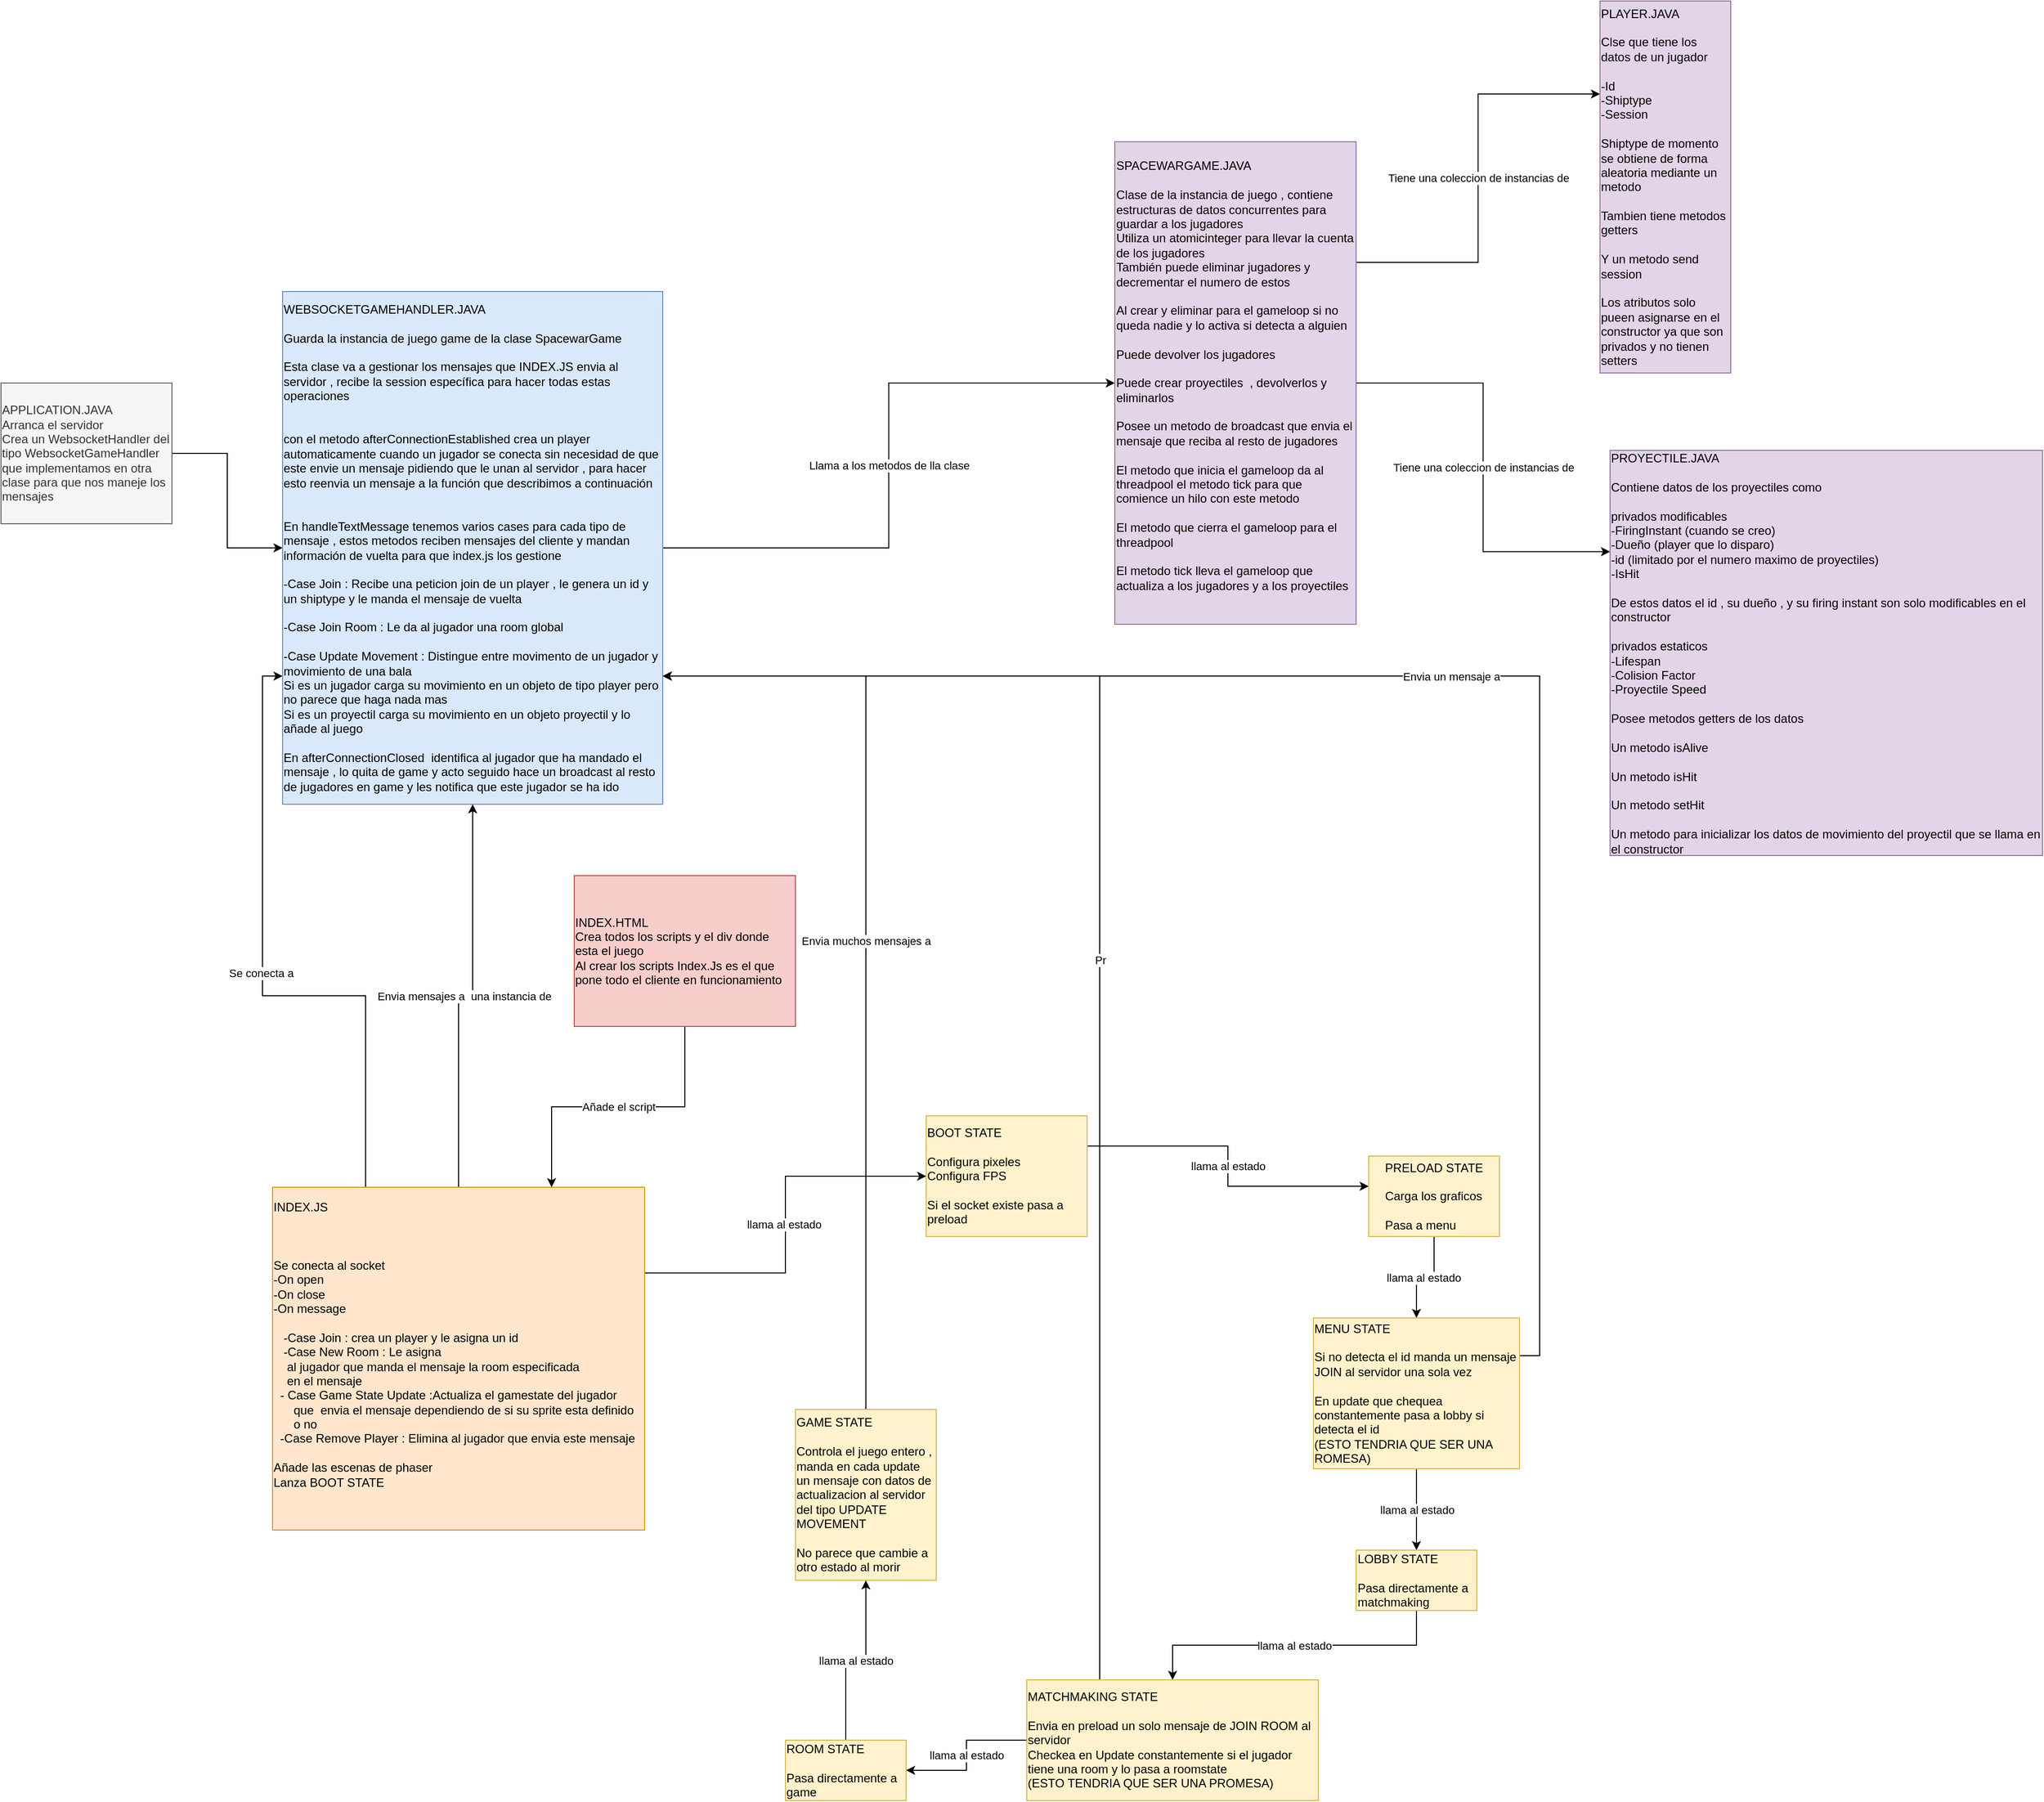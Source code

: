 <mxfile version="10.6.7" type="device"><diagram id="0OnKaEOSSSBgWpa9O8Gt" name="Page-1"><mxGraphModel dx="5887" dy="4656" grid="1" gridSize="10" guides="1" tooltips="1" connect="1" arrows="1" fold="1" page="1" pageScale="1" pageWidth="827" pageHeight="1169" math="0" shadow="0"><root><mxCell id="0"/><mxCell id="1" parent="0"/><mxCell id="JbpxW5feUQKVg07V0GQM-9" value="llama al estado&amp;nbsp;" style="edgeStyle=orthogonalEdgeStyle;rounded=0;orthogonalLoop=1;jettySize=auto;html=1;exitX=1;exitY=0.25;exitDx=0;exitDy=0;entryX=0;entryY=0.5;entryDx=0;entryDy=0;" edge="1" parent="1" source="JbpxW5feUQKVg07V0GQM-1" target="JbpxW5feUQKVg07V0GQM-2"><mxGeometry relative="1" as="geometry"/></mxCell><mxCell id="JbpxW5feUQKVg07V0GQM-28" value="Envia mensajes a&amp;nbsp; una instancia de&amp;nbsp;" style="edgeStyle=orthogonalEdgeStyle;rounded=0;orthogonalLoop=1;jettySize=auto;html=1;exitX=0.5;exitY=0;exitDx=0;exitDy=0;entryX=0.5;entryY=1;entryDx=0;entryDy=0;" edge="1" parent="1" source="JbpxW5feUQKVg07V0GQM-1" target="JbpxW5feUQKVg07V0GQM-21"><mxGeometry relative="1" as="geometry"/></mxCell><mxCell id="JbpxW5feUQKVg07V0GQM-33" value="Se conecta a&amp;nbsp;" style="edgeStyle=orthogonalEdgeStyle;rounded=0;orthogonalLoop=1;jettySize=auto;html=1;exitX=0.25;exitY=0;exitDx=0;exitDy=0;entryX=0;entryY=0.75;entryDx=0;entryDy=0;" edge="1" parent="1" source="JbpxW5feUQKVg07V0GQM-1" target="JbpxW5feUQKVg07V0GQM-21"><mxGeometry relative="1" as="geometry"/></mxCell><mxCell id="JbpxW5feUQKVg07V0GQM-1" value="&lt;div style=&quot;text-align: left&quot;&gt;&lt;span&gt;INDEX.JS&lt;/span&gt;&lt;/div&gt;&lt;div style=&quot;text-align: left&quot;&gt;&lt;br&gt;&lt;/div&gt;&lt;div style=&quot;text-align: left&quot;&gt;&lt;br&gt;&lt;/div&gt;&lt;div style=&quot;text-align: left&quot;&gt;&lt;br&gt;&lt;/div&gt;&lt;div style=&quot;text-align: left&quot;&gt;Se conecta al socket&lt;/div&gt;&lt;div style=&quot;text-align: left&quot;&gt;&lt;span&gt;-On open&lt;/span&gt;&lt;/div&gt;&lt;div style=&quot;text-align: left&quot;&gt;&lt;span&gt;-On close&lt;/span&gt;&lt;/div&gt;&lt;div style=&quot;text-align: left&quot;&gt;&lt;span&gt;-On message&lt;/span&gt;&lt;/div&gt;&lt;div style=&quot;text-align: left&quot;&gt;&lt;span&gt;&lt;br&gt;&lt;/span&gt;&lt;/div&gt;&lt;div style=&quot;text-align: left&quot;&gt;&amp;nbsp; &amp;nbsp;-Case Join : crea un player y le asigna un id&lt;/div&gt;&lt;div style=&quot;text-align: left&quot;&gt;&amp;nbsp; &amp;nbsp;-Case New Room : Le asigna&amp;nbsp;&amp;nbsp;&lt;/div&gt;&lt;div style=&quot;text-align: left&quot;&gt;&amp;nbsp; &amp;nbsp; al jugador que manda el mensaje la room especificada&amp;nbsp;&lt;/div&gt;&lt;div style=&quot;text-align: left&quot;&gt;&amp;nbsp; &amp;nbsp; en el mensaje&lt;/div&gt;&lt;div style=&quot;text-align: left&quot;&gt;&amp;nbsp; - Case Game State Update :Actualiza el gamestate del jugador&amp;nbsp; &amp;nbsp; &amp;nbsp; &amp;nbsp; &amp;nbsp; &amp;nbsp; &amp;nbsp; que&amp;nbsp; envia el mensaje dependiendo de si su sprite esta definido&amp;nbsp; &amp;nbsp; &amp;nbsp; &amp;nbsp; o no&amp;nbsp;&lt;/div&gt;&lt;div style=&quot;text-align: left&quot;&gt;&amp;nbsp; -Case Remove Player : Elimina al jugador que envia este mensaje&lt;/div&gt;&lt;div style=&quot;text-align: left&quot;&gt;&lt;br&gt;&lt;/div&gt;&lt;div style=&quot;text-align: left&quot;&gt;&lt;span&gt;Añade las escenas de phaser&lt;/span&gt;&lt;/div&gt;&lt;div style=&quot;text-align: left&quot;&gt;Lanza BOOT STATE&lt;/div&gt;&lt;br&gt;&lt;br&gt;" style="rounded=0;whiteSpace=wrap;html=1;fillColor=#ffe6cc;strokeColor=#d79b00;" vertex="1" parent="1"><mxGeometry x="-460" y="50" width="370" height="341" as="geometry"/></mxCell><mxCell id="JbpxW5feUQKVg07V0GQM-10" value="llama al estado" style="edgeStyle=orthogonalEdgeStyle;rounded=0;orthogonalLoop=1;jettySize=auto;html=1;exitX=1;exitY=0.25;exitDx=0;exitDy=0;entryX=1;entryY=0.625;entryDx=0;entryDy=0;entryPerimeter=0;" edge="1" parent="1" source="JbpxW5feUQKVg07V0GQM-2" target="JbpxW5feUQKVg07V0GQM-3"><mxGeometry relative="1" as="geometry"/></mxCell><mxCell id="JbpxW5feUQKVg07V0GQM-2" value="&lt;div style=&quot;text-align: left&quot;&gt;&lt;span&gt;BOOT STATE&lt;/span&gt;&lt;/div&gt;&lt;div style=&quot;text-align: left&quot;&gt;&lt;br&gt;&lt;/div&gt;&lt;div style=&quot;text-align: left&quot;&gt;&lt;span&gt;Configura pixeles&amp;nbsp;&lt;/span&gt;&lt;/div&gt;&lt;div style=&quot;text-align: left&quot;&gt;&lt;span&gt;Configura FPS&lt;/span&gt;&lt;/div&gt;&lt;div style=&quot;text-align: left&quot;&gt;&lt;br&gt;&lt;/div&gt;&lt;div style=&quot;text-align: left&quot;&gt;&lt;span&gt;Si el socket existe pasa a preload&lt;/span&gt;&lt;/div&gt;" style="rounded=0;whiteSpace=wrap;html=1;fillColor=#fff2cc;strokeColor=#d6b656;" vertex="1" parent="1"><mxGeometry x="190" y="-21" width="160" height="120" as="geometry"/></mxCell><mxCell id="JbpxW5feUQKVg07V0GQM-11" value="llama al estado&amp;nbsp;" style="edgeStyle=orthogonalEdgeStyle;rounded=0;orthogonalLoop=1;jettySize=auto;html=1;exitX=0.5;exitY=0;exitDx=0;exitDy=0;entryX=0.5;entryY=0;entryDx=0;entryDy=0;" edge="1" parent="1" source="JbpxW5feUQKVg07V0GQM-3" target="JbpxW5feUQKVg07V0GQM-4"><mxGeometry relative="1" as="geometry"/></mxCell><mxCell id="JbpxW5feUQKVg07V0GQM-3" value="PRELOAD STATE&lt;br&gt;&lt;br&gt;&lt;div style=&quot;text-align: left&quot;&gt;Carga los graficos&lt;/div&gt;&lt;div style=&quot;text-align: left&quot;&gt;&lt;br&gt;&lt;/div&gt;&lt;div style=&quot;text-align: left&quot;&gt;Pasa a menu&lt;/div&gt;&lt;div style=&quot;text-align: left&quot;&gt;&lt;/div&gt;" style="rounded=0;whiteSpace=wrap;html=1;direction=west;fillColor=#fff2cc;strokeColor=#d6b656;" vertex="1" parent="1"><mxGeometry x="630" y="19" width="130" height="80" as="geometry"/></mxCell><mxCell id="JbpxW5feUQKVg07V0GQM-12" value="llama al estado" style="edgeStyle=orthogonalEdgeStyle;rounded=0;orthogonalLoop=1;jettySize=auto;html=1;exitX=0.5;exitY=1;exitDx=0;exitDy=0;entryX=0.5;entryY=0;entryDx=0;entryDy=0;" edge="1" parent="1" source="JbpxW5feUQKVg07V0GQM-4" target="JbpxW5feUQKVg07V0GQM-5"><mxGeometry relative="1" as="geometry"/></mxCell><mxCell id="JbpxW5feUQKVg07V0GQM-30" value="Envia un mensaje a" style="edgeStyle=orthogonalEdgeStyle;rounded=0;orthogonalLoop=1;jettySize=auto;html=1;exitX=1;exitY=0.25;exitDx=0;exitDy=0;entryX=1;entryY=0.75;entryDx=0;entryDy=0;" edge="1" parent="1" source="JbpxW5feUQKVg07V0GQM-4" target="JbpxW5feUQKVg07V0GQM-21"><mxGeometry relative="1" as="geometry"/></mxCell><mxCell id="JbpxW5feUQKVg07V0GQM-4" value="&lt;div style=&quot;text-align: left&quot;&gt;&lt;span&gt;MENU STATE&lt;/span&gt;&lt;/div&gt;&lt;div style=&quot;text-align: left&quot;&gt;&lt;br&gt;&lt;/div&gt;&lt;div style=&quot;text-align: left&quot;&gt;&lt;span&gt;Si no detecta el id manda un mensaje JOIN al servidor una sola vez&lt;/span&gt;&lt;/div&gt;&lt;div style=&quot;text-align: left&quot;&gt;&lt;br&gt;&lt;/div&gt;&lt;div style=&quot;text-align: left&quot;&gt;&lt;span&gt;En update que chequea constantemente pasa a lobby si detecta el id&lt;/span&gt;&lt;/div&gt;&lt;div style=&quot;text-align: left&quot;&gt;(ESTO TENDRIA QUE SER UNA ROMESA)&lt;/div&gt;&lt;div style=&quot;text-align: left&quot;&gt;&lt;/div&gt;" style="rounded=0;whiteSpace=wrap;html=1;fillColor=#fff2cc;strokeColor=#d6b656;" vertex="1" parent="1"><mxGeometry x="575" y="180" width="205" height="150" as="geometry"/></mxCell><mxCell id="JbpxW5feUQKVg07V0GQM-13" value="llama al estado" style="edgeStyle=orthogonalEdgeStyle;rounded=0;orthogonalLoop=1;jettySize=auto;html=1;exitX=0.5;exitY=1;exitDx=0;exitDy=0;entryX=0.5;entryY=0;entryDx=0;entryDy=0;" edge="1" parent="1" source="JbpxW5feUQKVg07V0GQM-5" target="JbpxW5feUQKVg07V0GQM-6"><mxGeometry relative="1" as="geometry"/></mxCell><mxCell id="JbpxW5feUQKVg07V0GQM-5" value="&lt;div style=&quot;text-align: left&quot;&gt;&lt;span&gt;LOBBY STATE&lt;/span&gt;&lt;/div&gt;&lt;div style=&quot;text-align: left&quot;&gt;&lt;br&gt;&lt;/div&gt;&lt;div style=&quot;text-align: left&quot;&gt;&lt;span&gt;Pasa directamente a matchmaking&lt;/span&gt;&lt;/div&gt;" style="rounded=0;whiteSpace=wrap;html=1;fillColor=#fff2cc;strokeColor=#d6b656;" vertex="1" parent="1"><mxGeometry x="617.5" y="411" width="120" height="60" as="geometry"/></mxCell><mxCell id="JbpxW5feUQKVg07V0GQM-14" value="llama al estado" style="edgeStyle=orthogonalEdgeStyle;rounded=0;orthogonalLoop=1;jettySize=auto;html=1;exitX=0;exitY=0.5;exitDx=0;exitDy=0;entryX=1;entryY=0.5;entryDx=0;entryDy=0;" edge="1" parent="1" source="JbpxW5feUQKVg07V0GQM-6" target="JbpxW5feUQKVg07V0GQM-7"><mxGeometry relative="1" as="geometry"/></mxCell><mxCell id="JbpxW5feUQKVg07V0GQM-31" value="Pr" style="edgeStyle=orthogonalEdgeStyle;rounded=0;orthogonalLoop=1;jettySize=auto;html=1;exitX=0.25;exitY=0;exitDx=0;exitDy=0;entryX=1;entryY=0.75;entryDx=0;entryDy=0;" edge="1" parent="1" source="JbpxW5feUQKVg07V0GQM-6" target="JbpxW5feUQKVg07V0GQM-21"><mxGeometry relative="1" as="geometry"/></mxCell><mxCell id="JbpxW5feUQKVg07V0GQM-6" value="&lt;div style=&quot;text-align: left&quot;&gt;&lt;span&gt;MATCHMAKING STATE&lt;/span&gt;&lt;/div&gt;&lt;div style=&quot;text-align: left&quot;&gt;&lt;br&gt;&lt;/div&gt;&lt;div style=&quot;text-align: left&quot;&gt;&lt;span&gt;Envia en preload un solo mensaje de JOIN ROOM al servidor&lt;/span&gt;&lt;/div&gt;&lt;div style=&quot;text-align: left&quot;&gt;&lt;span&gt;Checkea en Update constantemente si el jugador tiene una room y lo pasa a roomstate&lt;/span&gt;&lt;/div&gt;&lt;div style=&quot;text-align: left&quot;&gt;&lt;span&gt;(ESTO TENDRIA QUE SER UNA PROMESA)&amp;nbsp;&lt;/span&gt;&lt;/div&gt;" style="rounded=0;whiteSpace=wrap;html=1;fillColor=#fff2cc;strokeColor=#d6b656;" vertex="1" parent="1"><mxGeometry x="290" y="540" width="290" height="120" as="geometry"/></mxCell><mxCell id="JbpxW5feUQKVg07V0GQM-16" value="llama al estado" style="edgeStyle=orthogonalEdgeStyle;rounded=0;orthogonalLoop=1;jettySize=auto;html=1;exitX=0.5;exitY=0;exitDx=0;exitDy=0;entryX=0.5;entryY=1;entryDx=0;entryDy=0;" edge="1" parent="1" source="JbpxW5feUQKVg07V0GQM-7" target="JbpxW5feUQKVg07V0GQM-8"><mxGeometry relative="1" as="geometry"/></mxCell><mxCell id="JbpxW5feUQKVg07V0GQM-7" value="&lt;div style=&quot;text-align: left&quot;&gt;&lt;span&gt;ROOM STATE&lt;/span&gt;&lt;/div&gt;&lt;div style=&quot;text-align: left&quot;&gt;&lt;br&gt;&lt;/div&gt;&lt;div style=&quot;text-align: left&quot;&gt;&lt;span&gt;Pasa directamente a game&lt;/span&gt;&lt;/div&gt;" style="rounded=0;whiteSpace=wrap;html=1;fillColor=#fff2cc;strokeColor=#d6b656;" vertex="1" parent="1"><mxGeometry x="50" y="600" width="120" height="60" as="geometry"/></mxCell><mxCell id="JbpxW5feUQKVg07V0GQM-32" value="Envia muchos mensajes a" style="edgeStyle=orthogonalEdgeStyle;rounded=0;orthogonalLoop=1;jettySize=auto;html=1;exitX=0.5;exitY=0;exitDx=0;exitDy=0;entryX=1;entryY=0.75;entryDx=0;entryDy=0;" edge="1" parent="1" source="JbpxW5feUQKVg07V0GQM-8" target="JbpxW5feUQKVg07V0GQM-21"><mxGeometry relative="1" as="geometry"/></mxCell><mxCell id="JbpxW5feUQKVg07V0GQM-8" value="&lt;div style=&quot;text-align: left&quot;&gt;&lt;span&gt;GAME STATE&amp;nbsp;&lt;/span&gt;&lt;/div&gt;&lt;div style=&quot;text-align: left&quot;&gt;&lt;br&gt;&lt;/div&gt;&lt;div style=&quot;text-align: left&quot;&gt;&lt;span&gt;Controla el juego entero , manda en cada update un mensaje con datos de actualizacion al servidor del tipo UPDATE MOVEMENT&lt;/span&gt;&lt;/div&gt;&lt;div style=&quot;text-align: left&quot;&gt;&lt;br&gt;&lt;/div&gt;&lt;div style=&quot;text-align: left&quot;&gt;&lt;span&gt;No parece que cambie a otro estado al morir&lt;/span&gt;&lt;/div&gt;" style="rounded=0;whiteSpace=wrap;html=1;fillColor=#fff2cc;strokeColor=#d6b656;" vertex="1" parent="1"><mxGeometry x="60" y="271" width="140" height="170" as="geometry"/></mxCell><mxCell id="JbpxW5feUQKVg07V0GQM-27" value="Añade el script" style="edgeStyle=orthogonalEdgeStyle;rounded=0;orthogonalLoop=1;jettySize=auto;html=1;exitX=0.5;exitY=1;exitDx=0;exitDy=0;entryX=0.75;entryY=0;entryDx=0;entryDy=0;" edge="1" parent="1" source="JbpxW5feUQKVg07V0GQM-17" target="JbpxW5feUQKVg07V0GQM-1"><mxGeometry relative="1" as="geometry"/></mxCell><mxCell id="JbpxW5feUQKVg07V0GQM-17" value="&lt;div style=&quot;text-align: left&quot;&gt;&lt;span&gt;INDEX.HTML&lt;/span&gt;&lt;/div&gt;&lt;div style=&quot;text-align: left&quot;&gt;&lt;span&gt;Crea todos los scripts y el div donde esta el juego&lt;/span&gt;&lt;/div&gt;&lt;div style=&quot;text-align: left&quot;&gt;&lt;span&gt;Al crear los scripts Index.Js es el que pone todo el cliente en funcionamiento&lt;/span&gt;&lt;/div&gt;" style="rounded=0;whiteSpace=wrap;html=1;fillColor=#f8cecc;strokeColor=#b85450;" vertex="1" parent="1"><mxGeometry x="-160" y="-260" width="220" height="150" as="geometry"/></mxCell><mxCell id="JbpxW5feUQKVg07V0GQM-22" style="edgeStyle=orthogonalEdgeStyle;rounded=0;orthogonalLoop=1;jettySize=auto;html=1;exitX=1;exitY=0.5;exitDx=0;exitDy=0;entryX=0;entryY=0.5;entryDx=0;entryDy=0;" edge="1" parent="1" source="JbpxW5feUQKVg07V0GQM-20" target="JbpxW5feUQKVg07V0GQM-21"><mxGeometry relative="1" as="geometry"/></mxCell><mxCell id="JbpxW5feUQKVg07V0GQM-20" value="&lt;div style=&quot;text-align: left&quot;&gt;&lt;span&gt;APPLICATION.JAVA&lt;/span&gt;&lt;/div&gt;&lt;div style=&quot;text-align: left&quot;&gt;&lt;span&gt;Arranca el servidor&amp;nbsp;&lt;/span&gt;&lt;/div&gt;&lt;div style=&quot;text-align: left&quot;&gt;&lt;span&gt;Crea un WebsocketHandler del tipo WebsocketGameHandler que implementamos en otra clase para que nos maneje los mensajes&lt;/span&gt;&lt;/div&gt;" style="rounded=0;whiteSpace=wrap;html=1;shadow=0;glass=0;comic=0;fillColor=#f5f5f5;strokeColor=#666666;fontColor=#333333;" vertex="1" parent="1"><mxGeometry x="-730" y="-750" width="170" height="140" as="geometry"/></mxCell><mxCell id="JbpxW5feUQKVg07V0GQM-24" value="Llama a los metodos de lla clase" style="edgeStyle=orthogonalEdgeStyle;rounded=0;orthogonalLoop=1;jettySize=auto;html=1;exitX=1;exitY=0.5;exitDx=0;exitDy=0;entryX=0;entryY=0.5;entryDx=0;entryDy=0;" edge="1" parent="1" source="JbpxW5feUQKVg07V0GQM-21" target="JbpxW5feUQKVg07V0GQM-23"><mxGeometry relative="1" as="geometry"/></mxCell><mxCell id="JbpxW5feUQKVg07V0GQM-21" value="&lt;div style=&quot;text-align: left&quot;&gt;&lt;span&gt;WEBSOCKETGAMEHANDLER.JAVA&lt;/span&gt;&lt;/div&gt;&lt;div style=&quot;text-align: left&quot;&gt;&lt;br&gt;&lt;/div&gt;&lt;div style=&quot;text-align: left&quot;&gt;&lt;span&gt;Guarda la instancia de juego game de la clase SpacewarGame&lt;/span&gt;&lt;/div&gt;&lt;div style=&quot;text-align: left&quot;&gt;&lt;br&gt;&lt;/div&gt;&lt;div style=&quot;text-align: left&quot;&gt;&lt;span&gt;Esta clase va a gestionar los mensajes que INDEX.JS envia al servidor , recibe la session específica para hacer todas estas operaciones&lt;/span&gt;&lt;/div&gt;&lt;div style=&quot;text-align: left&quot;&gt;&lt;br&gt;&lt;/div&gt;&lt;div style=&quot;text-align: left&quot;&gt;&lt;br&gt;&lt;/div&gt;&lt;div style=&quot;text-align: left&quot;&gt;&lt;span&gt;con el metodo afterConnectionEstablished crea un player automaticamente cuando un jugador se conecta sin necesidad de que este envie un mensaje pidiendo que le unan al servidor , para hacer esto reenvia un mensaje a la función que describimos a continuación&lt;/span&gt;&lt;/div&gt;&lt;div style=&quot;text-align: left&quot;&gt;&lt;br&gt;&lt;/div&gt;&lt;div style=&quot;text-align: left&quot;&gt;&lt;br&gt;&lt;/div&gt;&lt;div style=&quot;text-align: left&quot;&gt;&lt;span&gt;En handleTextMessage tenemos varios cases para cada tipo de mensaje , estos metodos reciben mensajes del cliente y mandan información de vuelta para que index.js los gestione&lt;/span&gt;&lt;/div&gt;&lt;div style=&quot;text-align: left&quot;&gt;&lt;br&gt;&lt;/div&gt;&lt;div style=&quot;text-align: left&quot;&gt;&lt;span&gt;-Case Join : Recibe una peticion join de un player , le genera un id y un shiptype y le manda el mensaje de vuelta&lt;/span&gt;&lt;/div&gt;&lt;div style=&quot;text-align: left&quot;&gt;&lt;br&gt;&lt;/div&gt;&lt;div style=&quot;text-align: left&quot;&gt;&lt;span&gt;-Case Join Room : Le da al jugador una room global&amp;nbsp;&lt;/span&gt;&lt;/div&gt;&lt;div style=&quot;text-align: left&quot;&gt;&lt;br&gt;&lt;/div&gt;&lt;div style=&quot;text-align: left&quot;&gt;&lt;span&gt;-Case Update Movement : Distingue entre movimento de un jugador y movimiento de una bala&amp;nbsp;&lt;/span&gt;&lt;/div&gt;&lt;div style=&quot;text-align: left&quot;&gt;&lt;span&gt;Si es un jugador carga su movimiento en un objeto de tipo player pero no parece que haga nada mas&lt;/span&gt;&lt;/div&gt;&lt;div style=&quot;text-align: left&quot;&gt;&lt;span&gt;Si es un proyectil carga su movimiento en un objeto proyectil y lo añade al juego&lt;/span&gt;&lt;/div&gt;&lt;div style=&quot;text-align: left&quot;&gt;&lt;br&gt;&lt;/div&gt;&lt;div style=&quot;text-align: left&quot;&gt;&lt;span&gt;En afterConnectionClosed&amp;nbsp; identifica al jugador que ha mandado el mensaje , lo quita de game y acto seguido hace un broadcast al resto de jugadores en game y les notifica que este jugador se ha ido&amp;nbsp;&lt;/span&gt;&lt;/div&gt;" style="rounded=0;whiteSpace=wrap;html=1;shadow=0;glass=0;comic=0;fillColor=#dae8fc;strokeColor=#6c8ebf;" vertex="1" parent="1"><mxGeometry x="-450" y="-841" width="378" height="510" as="geometry"/></mxCell><mxCell id="JbpxW5feUQKVg07V0GQM-36" value="Tiene una coleccion de instancias de" style="edgeStyle=orthogonalEdgeStyle;rounded=0;orthogonalLoop=1;jettySize=auto;html=1;exitX=1;exitY=0.25;exitDx=0;exitDy=0;entryX=0;entryY=0.25;entryDx=0;entryDy=0;" edge="1" parent="1" source="JbpxW5feUQKVg07V0GQM-23" target="JbpxW5feUQKVg07V0GQM-34"><mxGeometry relative="1" as="geometry"/></mxCell><mxCell id="JbpxW5feUQKVg07V0GQM-38" value="Tiene una coleccion de instancias de" style="edgeStyle=orthogonalEdgeStyle;rounded=0;orthogonalLoop=1;jettySize=auto;html=1;exitX=1;exitY=0.5;exitDx=0;exitDy=0;entryX=0;entryY=0.25;entryDx=0;entryDy=0;" edge="1" parent="1" source="JbpxW5feUQKVg07V0GQM-23" target="JbpxW5feUQKVg07V0GQM-37"><mxGeometry relative="1" as="geometry"/></mxCell><mxCell id="JbpxW5feUQKVg07V0GQM-23" value="&lt;div style=&quot;text-align: left&quot;&gt;&lt;span&gt;SPACEWARGAME.JAVA&lt;/span&gt;&lt;/div&gt;&lt;div style=&quot;text-align: left&quot;&gt;&lt;br&gt;&lt;/div&gt;&lt;div style=&quot;text-align: left&quot;&gt;&lt;span&gt;Clase de la instancia de juego , contiene estructuras de datos concurrentes para guardar a los jugadores&amp;nbsp;&lt;/span&gt;&lt;/div&gt;&lt;div style=&quot;text-align: left&quot;&gt;&lt;span&gt;Utiliza un atomicinteger para llevar la cuenta de los jugadores&lt;/span&gt;&lt;/div&gt;&lt;div style=&quot;text-align: left&quot;&gt;&lt;span&gt;También puede eliminar jugadores y decrementar el numero de estos&amp;nbsp;&lt;/span&gt;&lt;/div&gt;&lt;div style=&quot;text-align: left&quot;&gt;&lt;br&gt;&lt;/div&gt;&lt;div style=&quot;text-align: left&quot;&gt;&lt;span&gt;Al crear y eliminar para el gameloop si no queda nadie y lo activa si detecta a alguien&lt;/span&gt;&lt;/div&gt;&lt;div style=&quot;text-align: left&quot;&gt;&lt;br&gt;&lt;/div&gt;&lt;div style=&quot;text-align: left&quot;&gt;&lt;span&gt;Puede devolver los jugadores&lt;/span&gt;&lt;/div&gt;&lt;div style=&quot;text-align: left&quot;&gt;&lt;br&gt;&lt;/div&gt;&lt;div style=&quot;text-align: left&quot;&gt;&lt;span&gt;Puede crear proyectiles&amp;nbsp; , devolverlos y eliminarlos&lt;/span&gt;&lt;/div&gt;&lt;div style=&quot;text-align: left&quot;&gt;&lt;br&gt;&lt;/div&gt;&lt;div style=&quot;text-align: left&quot;&gt;&lt;span&gt;Posee un metodo de broadcast que envia el mensaje que reciba al resto de jugadores&lt;/span&gt;&lt;/div&gt;&lt;div style=&quot;text-align: left&quot;&gt;&lt;br&gt;&lt;/div&gt;&lt;div style=&quot;text-align: left&quot;&gt;&lt;span&gt;El metodo que inicia el gameloop da al threadpool el metodo tick para que comience un hilo con este metodo&lt;/span&gt;&lt;/div&gt;&lt;div style=&quot;text-align: left&quot;&gt;&lt;br&gt;&lt;/div&gt;&lt;div style=&quot;text-align: left&quot;&gt;&lt;span&gt;El metodo que cierra el gameloop para el threadpool&lt;/span&gt;&lt;/div&gt;&lt;div style=&quot;text-align: left&quot;&gt;&lt;br&gt;&lt;/div&gt;&lt;div style=&quot;text-align: left&quot;&gt;&lt;span&gt;El metodo tick lleva el gameloop que actualiza a los jugadores y a los proyectiles&lt;/span&gt;&lt;/div&gt;&lt;div style=&quot;text-align: left&quot;&gt;&lt;br&gt;&lt;/div&gt;" style="rounded=0;whiteSpace=wrap;html=1;shadow=0;glass=0;comic=0;fillColor=#e1d5e7;strokeColor=#9673a6;" vertex="1" parent="1"><mxGeometry x="377.5" y="-990" width="240" height="480" as="geometry"/></mxCell><mxCell id="JbpxW5feUQKVg07V0GQM-34" value="&lt;div style=&quot;text-align: left&quot;&gt;&lt;span&gt;PLAYER.JAVA&lt;/span&gt;&lt;/div&gt;&lt;div style=&quot;text-align: left&quot;&gt;&lt;br&gt;&lt;/div&gt;&lt;div style=&quot;text-align: left&quot;&gt;&lt;span&gt;Clse que tiene los datos de un jugador&amp;nbsp;&lt;/span&gt;&lt;/div&gt;&lt;div style=&quot;text-align: left&quot;&gt;&lt;br&gt;&lt;/div&gt;&lt;div style=&quot;text-align: left&quot;&gt;&lt;span&gt;-Id&lt;/span&gt;&lt;/div&gt;&lt;div style=&quot;text-align: left&quot;&gt;&lt;span&gt;-Shiptype&lt;/span&gt;&lt;/div&gt;&lt;div style=&quot;text-align: left&quot;&gt;&lt;span&gt;-Session&lt;/span&gt;&lt;/div&gt;&lt;div style=&quot;text-align: left&quot;&gt;&lt;br&gt;&lt;/div&gt;&lt;div style=&quot;text-align: left&quot;&gt;&lt;span&gt;Shiptype de momento se obtiene de forma aleatoria mediante un metodo&lt;/span&gt;&lt;/div&gt;&lt;div style=&quot;text-align: left&quot;&gt;&lt;br&gt;&lt;/div&gt;&lt;div style=&quot;text-align: left&quot;&gt;&lt;span&gt;Tambien tiene metodos getters&lt;/span&gt;&lt;/div&gt;&lt;div style=&quot;text-align: left&quot;&gt;&lt;br&gt;&lt;/div&gt;&lt;div style=&quot;text-align: left&quot;&gt;&lt;span&gt;Y un metodo send session&lt;/span&gt;&lt;/div&gt;&lt;div style=&quot;text-align: left&quot;&gt;&lt;br&gt;&lt;/div&gt;&lt;div style=&quot;text-align: left&quot;&gt;&lt;span&gt;Los atributos solo pueen asignarse en el constructor ya que son privados y no tienen setters&lt;/span&gt;&lt;/div&gt;" style="rounded=0;whiteSpace=wrap;html=1;shadow=0;glass=0;comic=0;fillColor=#e1d5e7;strokeColor=#9673a6;" vertex="1" parent="1"><mxGeometry x="860" y="-1130" width="130" height="370" as="geometry"/></mxCell><mxCell id="JbpxW5feUQKVg07V0GQM-37" value="&lt;div style=&quot;text-align: left&quot;&gt;&lt;span&gt;PROYECTILE.JAVA&lt;/span&gt;&lt;/div&gt;&lt;div style=&quot;text-align: left&quot;&gt;&lt;br&gt;&lt;/div&gt;&lt;div style=&quot;text-align: left&quot;&gt;&lt;span&gt;Contiene datos de los proyectiles como&amp;nbsp;&lt;/span&gt;&lt;/div&gt;&lt;div style=&quot;text-align: left&quot;&gt;&lt;br&gt;&lt;/div&gt;&lt;div style=&quot;text-align: left&quot;&gt;&lt;span&gt;privados modificables&lt;/span&gt;&lt;/div&gt;&lt;div style=&quot;text-align: left&quot;&gt;&lt;span&gt;-FiringInstant (cuando se creo)&lt;/span&gt;&lt;/div&gt;&lt;div style=&quot;text-align: left&quot;&gt;&lt;span&gt;-Dueño (player que lo disparo)&lt;/span&gt;&lt;/div&gt;&lt;div style=&quot;text-align: left&quot;&gt;&lt;span&gt;-id (limitado por el numero maximo de proyectiles)&amp;nbsp;&lt;/span&gt;&lt;/div&gt;&lt;div style=&quot;text-align: left&quot;&gt;&lt;span&gt;-IsHit&lt;/span&gt;&lt;/div&gt;&lt;div style=&quot;text-align: left&quot;&gt;&lt;br&gt;&lt;/div&gt;&lt;div style=&quot;text-align: left&quot;&gt;&lt;span&gt;De estos datos el id , su dueño , y su firing instant son solo modificables en el constructor&lt;/span&gt;&lt;/div&gt;&lt;div style=&quot;text-align: left&quot;&gt;&lt;br&gt;&lt;/div&gt;&lt;div style=&quot;text-align: left&quot;&gt;&lt;span&gt;privados estaticos&lt;/span&gt;&lt;/div&gt;&lt;div style=&quot;text-align: left&quot;&gt;&lt;span&gt;-Lifespan&lt;/span&gt;&lt;/div&gt;&lt;div style=&quot;text-align: left&quot;&gt;&lt;span&gt;-Colision Factor&lt;/span&gt;&lt;/div&gt;&lt;div style=&quot;text-align: left&quot;&gt;&lt;span&gt;-Proyectile Speed&lt;/span&gt;&lt;/div&gt;&lt;div style=&quot;text-align: left&quot;&gt;&lt;br&gt;&lt;/div&gt;&lt;div style=&quot;text-align: left&quot;&gt;&lt;span&gt;Posee metodos getters de los datos&lt;/span&gt;&lt;/div&gt;&lt;div style=&quot;text-align: left&quot;&gt;&lt;br&gt;&lt;/div&gt;&lt;div style=&quot;text-align: left&quot;&gt;&lt;span&gt;Un metodo isAlive&lt;/span&gt;&lt;/div&gt;&lt;div style=&quot;text-align: left&quot;&gt;&lt;br&gt;&lt;/div&gt;&lt;div style=&quot;text-align: left&quot;&gt;&lt;span&gt;Un metodo isHit&lt;/span&gt;&lt;/div&gt;&lt;div style=&quot;text-align: left&quot;&gt;&lt;br&gt;&lt;/div&gt;&lt;div style=&quot;text-align: left&quot;&gt;&lt;span&gt;Un metodo setHit&lt;/span&gt;&lt;/div&gt;&lt;div style=&quot;text-align: left&quot;&gt;&lt;br&gt;&lt;/div&gt;&lt;div style=&quot;text-align: left&quot;&gt;&lt;span&gt;Un metodo para inicializar los datos de movimiento del proyectil que se llama en el constructor&lt;/span&gt;&lt;/div&gt;" style="rounded=0;whiteSpace=wrap;html=1;shadow=0;glass=0;comic=0;fillColor=#e1d5e7;strokeColor=#9673a6;" vertex="1" parent="1"><mxGeometry x="870" y="-683" width="430" height="403" as="geometry"/></mxCell></root></mxGraphModel></diagram></mxfile>